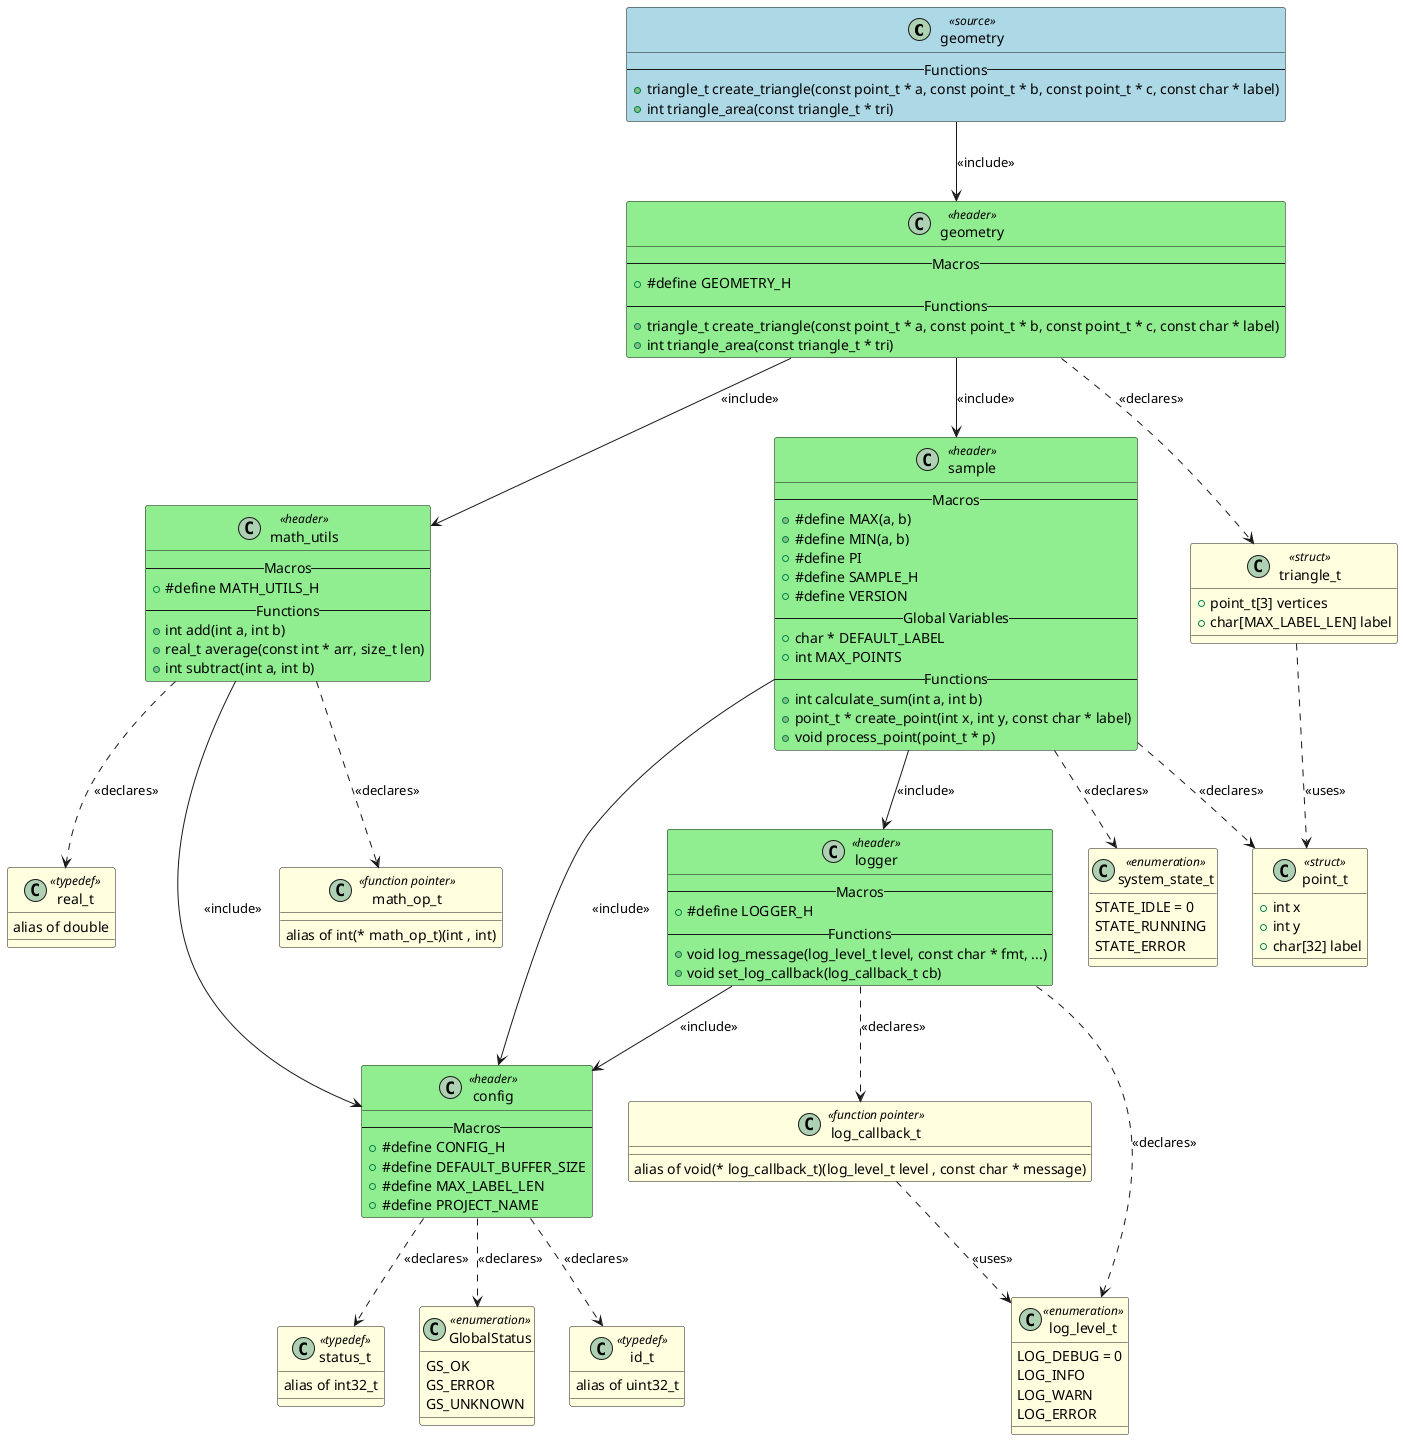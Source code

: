 @startuml geometry

class "geometry" as GEOMETRY <<source>> #LightBlue
{
    -- Functions --
    + triangle_t create_triangle(const point_t * a, const point_t * b, const point_t * c, const char * label)
    + int triangle_area(const triangle_t * tri)
}

class "config" as HEADER_CONFIG <<header>> #LightGreen
{
    -- Macros --
    + #define CONFIG_H
    + #define DEFAULT_BUFFER_SIZE
    + #define MAX_LABEL_LEN
    + #define PROJECT_NAME
}

class "geometry" as HEADER_GEOMETRY <<header>> #LightGreen
{
    -- Macros --
    + #define GEOMETRY_H
    -- Functions --
    + triangle_t create_triangle(const point_t * a, const point_t * b, const point_t * c, const char * label)
    + int triangle_area(const triangle_t * tri)
}

class "logger" as HEADER_LOGGER <<header>> #LightGreen
{
    -- Macros --
    + #define LOGGER_H
    -- Functions --
    + void log_message(log_level_t level, const char * fmt, ...)
    + void set_log_callback(log_callback_t cb)
}

class "math_utils" as HEADER_MATH_UTILS <<header>> #LightGreen
{
    -- Macros --
    + #define MATH_UTILS_H
    -- Functions --
    + int add(int a, int b)
    + real_t average(const int * arr, size_t len)
    + int subtract(int a, int b)
}

class "sample" as HEADER_SAMPLE <<header>> #LightGreen
{
    -- Macros --
    + #define MAX(a, b)
    + #define MIN(a, b)
    + #define PI
    + #define SAMPLE_H
    + #define VERSION
    -- Global Variables --
    + char * DEFAULT_LABEL
    + int MAX_POINTS
    -- Functions --
    + int calculate_sum(int a, int b)
    + point_t * create_point(int x, int y, const char * label)
    + void process_point(point_t * p)
}

class "GlobalStatus" as TYPEDEF_GLOBALSTATUS <<enumeration>> #LightYellow
{
    GS_OK
    GS_ERROR
    GS_UNKNOWN
}

class "id_t" as TYPEDEF_ID_T <<typedef>> #LightYellow
{
    alias of uint32_t
}

class "status_t" as TYPEDEF_STATUS_T <<typedef>> #LightYellow
{
    alias of int32_t
}

class "triangle_t" as TYPEDEF_TRIANGLE_T <<struct>> #LightYellow
{
    + point_t[3] vertices
    + char[MAX_LABEL_LEN] label
}

class "log_level_t" as TYPEDEF_LOG_LEVEL_T <<enumeration>> #LightYellow
{
    LOG_DEBUG = 0
    LOG_INFO
    LOG_WARN
    LOG_ERROR
}

class "log_callback_t" as TYPEDEF_LOG_CALLBACK_T <<function pointer>> #LightYellow
{
    alias of void(* log_callback_t)(log_level_t level , const char * message)
}

class "math_op_t" as TYPEDEF_MATH_OP_T <<function pointer>> #LightYellow
{
    alias of int(* math_op_t)(int , int)
}

class "real_t" as TYPEDEF_REAL_T <<typedef>> #LightYellow
{
    alias of double
}

class "point_t" as TYPEDEF_POINT_T <<struct>> #LightYellow
{
    + int x
    + int y
    + char[32] label
}

class "system_state_t" as TYPEDEF_SYSTEM_STATE_T <<enumeration>> #LightYellow
{
    STATE_IDLE = 0
    STATE_RUNNING
    STATE_ERROR
}


' Include relationships
GEOMETRY --> HEADER_GEOMETRY : <<include>>
HEADER_GEOMETRY --> HEADER_MATH_UTILS : <<include>>
HEADER_GEOMETRY --> HEADER_SAMPLE : <<include>>
HEADER_LOGGER --> HEADER_CONFIG : <<include>>
HEADER_MATH_UTILS --> HEADER_CONFIG : <<include>>
HEADER_SAMPLE --> HEADER_CONFIG : <<include>>
HEADER_SAMPLE --> HEADER_LOGGER : <<include>>

' Declaration relationships
HEADER_CONFIG ..> TYPEDEF_GLOBALSTATUS : <<declares>>
HEADER_CONFIG ..> TYPEDEF_ID_T : <<declares>>
HEADER_CONFIG ..> TYPEDEF_STATUS_T : <<declares>>
HEADER_GEOMETRY ..> TYPEDEF_TRIANGLE_T : <<declares>>
HEADER_LOGGER ..> TYPEDEF_LOG_LEVEL_T : <<declares>>
HEADER_LOGGER ..> TYPEDEF_LOG_CALLBACK_T : <<declares>>
HEADER_MATH_UTILS ..> TYPEDEF_MATH_OP_T : <<declares>>
HEADER_MATH_UTILS ..> TYPEDEF_REAL_T : <<declares>>
HEADER_SAMPLE ..> TYPEDEF_POINT_T : <<declares>>
HEADER_SAMPLE ..> TYPEDEF_SYSTEM_STATE_T : <<declares>>

' Uses relationships
TYPEDEF_TRIANGLE_T ..> TYPEDEF_POINT_T : <<uses>>
TYPEDEF_LOG_CALLBACK_T ..> TYPEDEF_LOG_LEVEL_T : <<uses>>

@enduml
